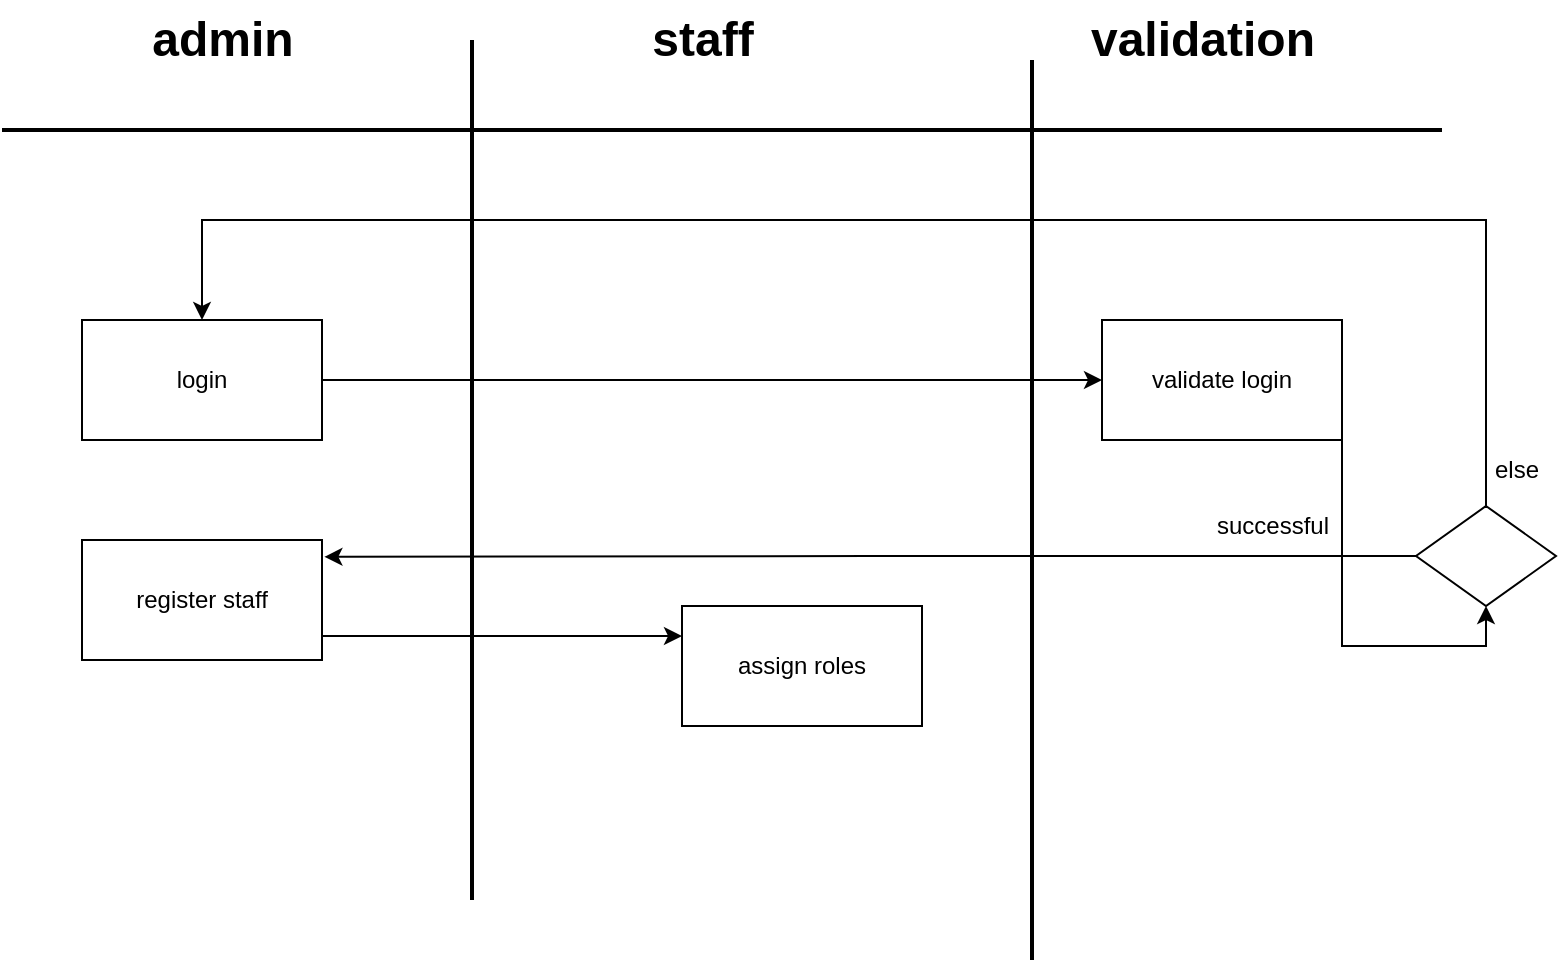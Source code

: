 <mxfile type="device" version="12.5.5"><diagram id="prtHgNgQTEPvFCAcTncT" name="Page-1"><mxGraphModel shadow="0" math="0" pageHeight="1169" pageWidth="827" pageScale="1" page="1" fold="1" arrows="1" connect="1" tooltips="1" guides="1" gridSize="10" grid="1" dy="616" dx="1038"><root><mxCell id="0"/><mxCell id="1" parent="0"/><mxCell id="hnjd7vdmHxZH684YLfgu-1" value="" parent="1" vertex="1" style="rounded=0;whiteSpace=wrap;html=1;"><mxGeometry as="geometry" height="60" width="120" y="180" x="90"/></mxCell><mxCell id="hnjd7vdmHxZH684YLfgu-2" value="" parent="1" vertex="1" style="rounded=0;whiteSpace=wrap;html=1;"><mxGeometry as="geometry" height="60" width="120" y="290" x="90"/></mxCell><mxCell id="hnjd7vdmHxZH684YLfgu-41" parent="1" style="edgeStyle=orthogonalEdgeStyle;rounded=0;orthogonalLoop=1;jettySize=auto;html=1;exitX=1;exitY=1;exitDx=0;exitDy=0;entryX=0.5;entryY=1;entryDx=0;entryDy=0;" edge="1" target="hnjd7vdmHxZH684YLfgu-17" source="hnjd7vdmHxZH684YLfgu-4"><mxGeometry as="geometry" relative="1"/></mxCell><mxCell id="hnjd7vdmHxZH684YLfgu-4" value="validate login" parent="1" vertex="1" style="rounded=0;whiteSpace=wrap;html=1;"><mxGeometry as="geometry" height="60" width="120" y="180" x="600"/></mxCell><mxCell id="hnjd7vdmHxZH684YLfgu-7" value="admin" parent="1" vertex="1" style="text;strokeColor=none;fillColor=none;html=1;fontSize=24;fontStyle=1;verticalAlign=middle;align=center;"><mxGeometry as="geometry" height="40" width="100" y="20" x="110"/></mxCell><mxCell id="hnjd7vdmHxZH684YLfgu-8" value="staff" parent="1" vertex="1" style="text;strokeColor=none;fillColor=none;html=1;fontSize=24;fontStyle=1;verticalAlign=middle;align=center;"><mxGeometry as="geometry" height="40" width="100" y="20" x="350"/></mxCell><mxCell id="hnjd7vdmHxZH684YLfgu-9" value="validation" parent="1" vertex="1" style="text;strokeColor=none;fillColor=none;html=1;fontSize=24;fontStyle=1;verticalAlign=middle;align=center;"><mxGeometry as="geometry" height="40" width="100" y="20" x="600"/></mxCell><mxCell id="hnjd7vdmHxZH684YLfgu-10" value="" parent="1" vertex="1" style="line;strokeWidth=2;direction=south;html=1;"><mxGeometry as="geometry" height="430" width="10" y="40" x="280"/></mxCell><mxCell id="hnjd7vdmHxZH684YLfgu-11" value="" parent="1" vertex="1" style="line;strokeWidth=2;direction=south;html=1;"><mxGeometry as="geometry" height="450" width="10" y="50" x="560"/></mxCell><mxCell id="hnjd7vdmHxZH684YLfgu-14" value="" parent="1" vertex="1" style="line;strokeWidth=2;direction=west;html=1;"><mxGeometry as="geometry" height="10" width="720" y="80" x="50"/></mxCell><mxCell id="hnjd7vdmHxZH684YLfgu-16" value="login" parent="1" vertex="1" style="text;html=1;align=center;verticalAlign=middle;resizable=0;points=[];autosize=1;"><mxGeometry as="geometry" height="20" width="40" y="200" x="130"/></mxCell><mxCell id="hnjd7vdmHxZH684YLfgu-23" parent="1" style="edgeStyle=orthogonalEdgeStyle;rounded=0;orthogonalLoop=1;jettySize=auto;html=1;exitX=0.5;exitY=0;exitDx=0;exitDy=0;entryX=0.5;entryY=0;entryDx=0;entryDy=0;" edge="1" target="hnjd7vdmHxZH684YLfgu-1" source="hnjd7vdmHxZH684YLfgu-17"><mxGeometry as="geometry" relative="1"><Array as="points"><mxPoint y="130" x="792"/><mxPoint y="130" x="150"/></Array></mxGeometry></mxCell><mxCell id="hnjd7vdmHxZH684YLfgu-33" parent="1" style="edgeStyle=orthogonalEdgeStyle;rounded=0;orthogonalLoop=1;jettySize=auto;html=1;exitX=0;exitY=0.5;exitDx=0;exitDy=0;entryX=1.01;entryY=0.14;entryDx=0;entryDy=0;entryPerimeter=0;" edge="1" target="hnjd7vdmHxZH684YLfgu-31" source="hnjd7vdmHxZH684YLfgu-17"><mxGeometry as="geometry" relative="1"/></mxCell><mxCell id="hnjd7vdmHxZH684YLfgu-17" value="" parent="1" vertex="1" style="rhombus;whiteSpace=wrap;html=1;"><mxGeometry as="geometry" height="50" width="70" y="273" x="757"/></mxCell><mxCell id="hnjd7vdmHxZH684YLfgu-22" value="successful" parent="1" vertex="1" style="text;html=1;align=center;verticalAlign=middle;resizable=0;points=[];autosize=1;"><mxGeometry as="geometry" height="20" width="70" y="273" x="650"/></mxCell><mxCell id="hnjd7vdmHxZH684YLfgu-36" parent="1" style="edgeStyle=orthogonalEdgeStyle;rounded=0;orthogonalLoop=1;jettySize=auto;html=1;exitX=1;exitY=0.5;exitDx=0;exitDy=0;entryX=0;entryY=0.5;entryDx=0;entryDy=0;" edge="1" target="hnjd7vdmHxZH684YLfgu-4" source="hnjd7vdmHxZH684YLfgu-30"><mxGeometry as="geometry" relative="1"/></mxCell><mxCell id="hnjd7vdmHxZH684YLfgu-30" value="login" parent="1" vertex="1" style="rounded=0;whiteSpace=wrap;html=1;"><mxGeometry as="geometry" height="60" width="120" y="180" x="90"/></mxCell><mxCell id="hnjd7vdmHxZH684YLfgu-44" parent="1" style="edgeStyle=orthogonalEdgeStyle;rounded=0;orthogonalLoop=1;jettySize=auto;html=1;exitX=1;exitY=0.75;exitDx=0;exitDy=0;entryX=0;entryY=0.25;entryDx=0;entryDy=0;" edge="1" target="hnjd7vdmHxZH684YLfgu-43" source="hnjd7vdmHxZH684YLfgu-31"><mxGeometry as="geometry" relative="1"><Array as="points"><mxPoint y="338" x="210"/></Array></mxGeometry></mxCell><mxCell id="hnjd7vdmHxZH684YLfgu-31" value="register staff" parent="1" vertex="1" style="rounded=0;whiteSpace=wrap;html=1;"><mxGeometry as="geometry" height="60" width="120" y="290" x="90"/></mxCell><mxCell id="hnjd7vdmHxZH684YLfgu-35" value="else" parent="1" vertex="1" style="text;html=1;align=center;verticalAlign=middle;resizable=0;points=[];autosize=1;"><mxGeometry as="geometry" height="20" width="40" y="245" x="787"/></mxCell><mxCell id="hnjd7vdmHxZH684YLfgu-43" value="assign roles" parent="1" vertex="1" style="rounded=0;whiteSpace=wrap;html=1;"><mxGeometry as="geometry" height="60" width="120" y="323" x="390"/></mxCell></root></mxGraphModel></diagram></mxfile>